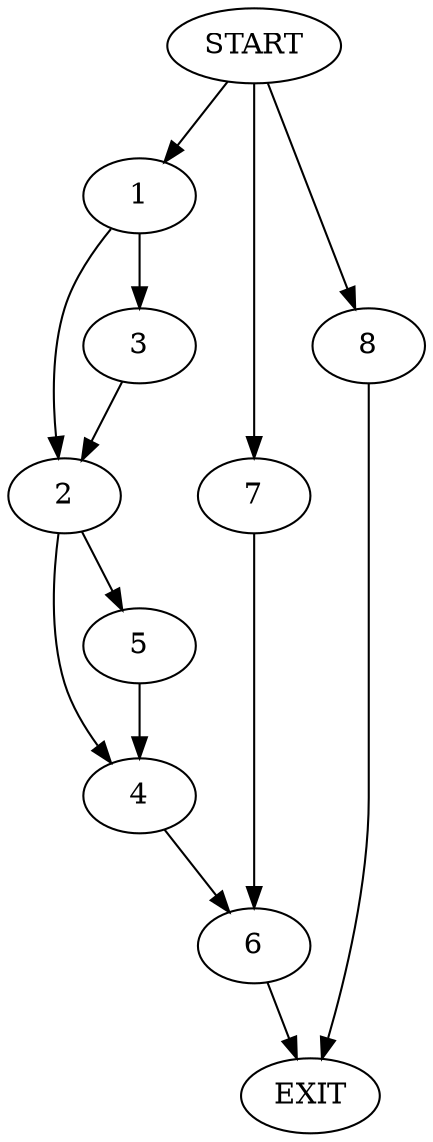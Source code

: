 digraph {
0 [label="START"]
9 [label="EXIT"]
0 -> 1
1 -> 2
1 -> 3
3 -> 2
2 -> 4
2 -> 5
4 -> 6
5 -> 4
6 -> 9
0 -> 7
7 -> 6
0 -> 8
8 -> 9
}
